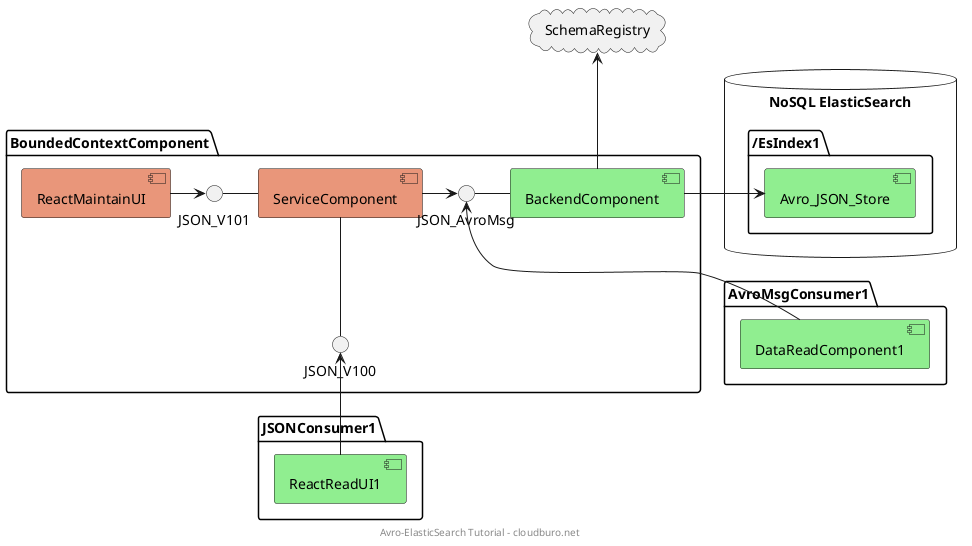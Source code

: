 @startuml

footer "Avro-ElasticSearch Tutorial - cloudburo.net"

database "NoSQL ElasticSearch" {
    folder /EsIndex1  {
    [Avro_JSON_Store]
    }
}

cloud "SchemaRegistry" {
}

package "BoundedContextComponent" {
component Avro_JSON_Store #LightGreen
component ReactMaintainUI #DarkSalmon
component BackendComponent #LightGreen
component ServiceComponent #DarkSalmon
JSON_V100 -up- [ServiceComponent]
JSON_V101 - [ServiceComponent]
[ReactMaintainUI] -> JSON_V101

JSON_AvroMsg - [BackendComponent]
[ServiceComponent] -> JSON_AvroMsg
[BackendComponent] -> Avro_JSON_Store
[BackendComponent] -up-> SchemaRegistry
}

package "JSONConsumer1" {
component ReactReadUI1 #LightGreen
[ReactReadUI1] -up-> JSON_V100
}

package "AvroMsgConsumer1" {
component DataReadComponent1 #LightGreen
[DataReadComponent1] -up-> JSON_AvroMsg
}






@enduml